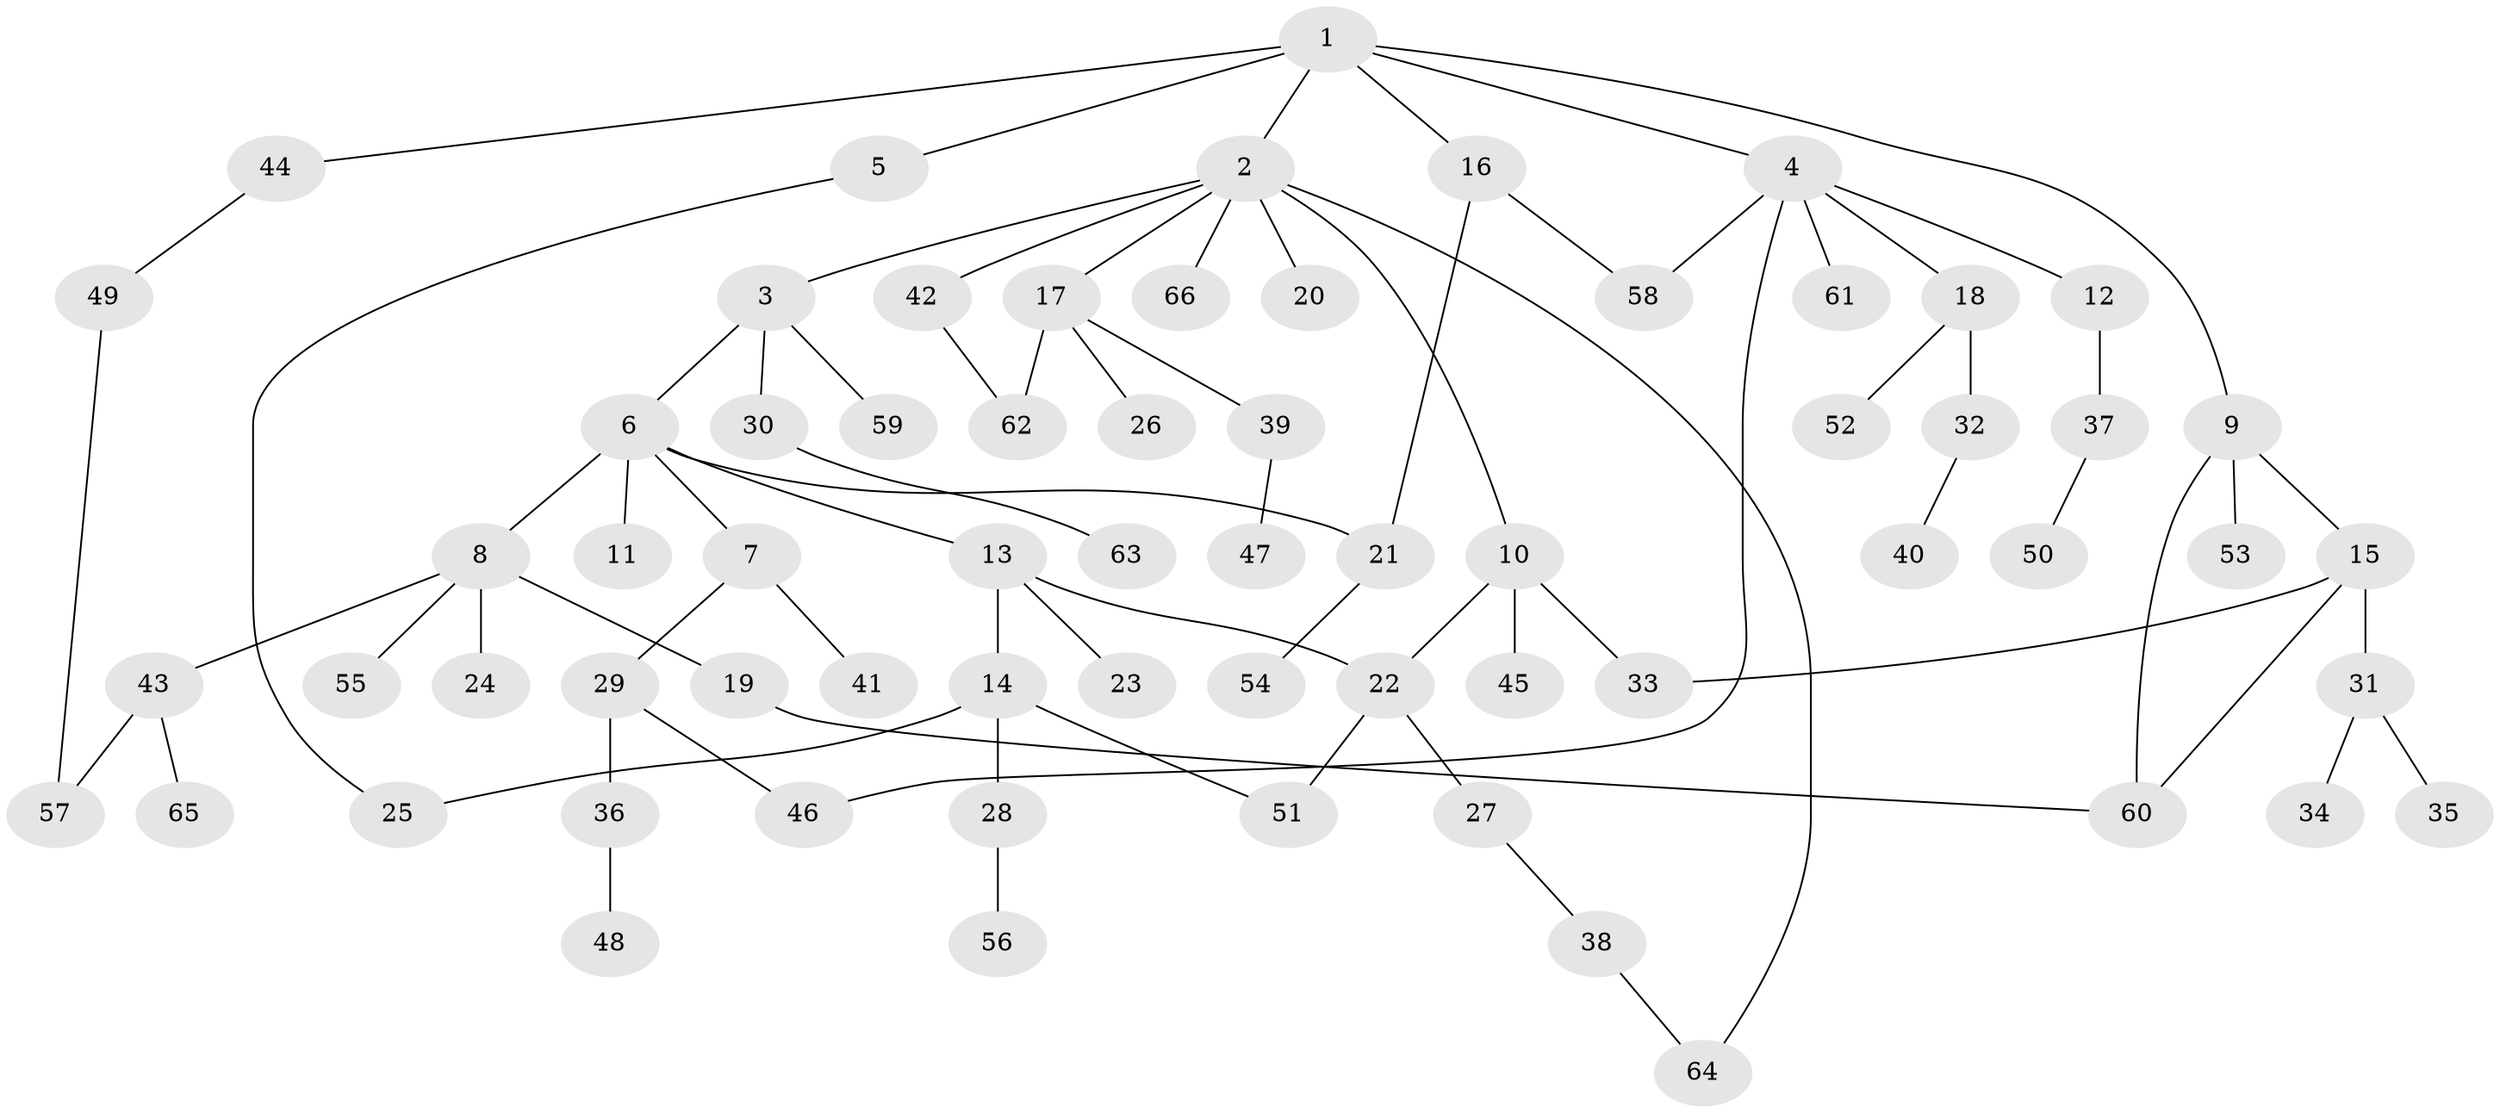 // Generated by graph-tools (version 1.1) at 2025/25/03/09/25 03:25:34]
// undirected, 66 vertices, 77 edges
graph export_dot {
graph [start="1"]
  node [color=gray90,style=filled];
  1;
  2;
  3;
  4;
  5;
  6;
  7;
  8;
  9;
  10;
  11;
  12;
  13;
  14;
  15;
  16;
  17;
  18;
  19;
  20;
  21;
  22;
  23;
  24;
  25;
  26;
  27;
  28;
  29;
  30;
  31;
  32;
  33;
  34;
  35;
  36;
  37;
  38;
  39;
  40;
  41;
  42;
  43;
  44;
  45;
  46;
  47;
  48;
  49;
  50;
  51;
  52;
  53;
  54;
  55;
  56;
  57;
  58;
  59;
  60;
  61;
  62;
  63;
  64;
  65;
  66;
  1 -- 2;
  1 -- 4;
  1 -- 5;
  1 -- 9;
  1 -- 16;
  1 -- 44;
  2 -- 3;
  2 -- 10;
  2 -- 17;
  2 -- 20;
  2 -- 42;
  2 -- 66;
  2 -- 64;
  3 -- 6;
  3 -- 30;
  3 -- 59;
  4 -- 12;
  4 -- 18;
  4 -- 46;
  4 -- 58;
  4 -- 61;
  5 -- 25;
  6 -- 7;
  6 -- 8;
  6 -- 11;
  6 -- 13;
  6 -- 21;
  7 -- 29;
  7 -- 41;
  8 -- 19;
  8 -- 24;
  8 -- 43;
  8 -- 55;
  9 -- 15;
  9 -- 53;
  9 -- 60;
  10 -- 22;
  10 -- 33;
  10 -- 45;
  12 -- 37;
  13 -- 14;
  13 -- 23;
  13 -- 22;
  14 -- 25;
  14 -- 28;
  14 -- 51;
  15 -- 31;
  15 -- 33;
  15 -- 60;
  16 -- 21;
  16 -- 58;
  17 -- 26;
  17 -- 39;
  17 -- 62;
  18 -- 32;
  18 -- 52;
  19 -- 60;
  21 -- 54;
  22 -- 27;
  22 -- 51;
  27 -- 38;
  28 -- 56;
  29 -- 36;
  29 -- 46;
  30 -- 63;
  31 -- 34;
  31 -- 35;
  32 -- 40;
  36 -- 48;
  37 -- 50;
  38 -- 64;
  39 -- 47;
  42 -- 62;
  43 -- 57;
  43 -- 65;
  44 -- 49;
  49 -- 57;
}
